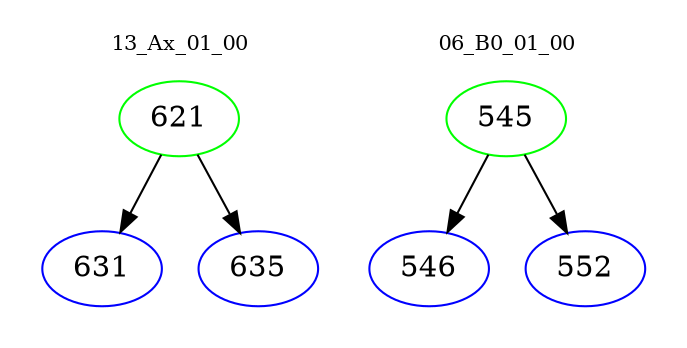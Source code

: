 digraph{
subgraph cluster_0 {
color = white
label = "13_Ax_01_00";
fontsize=10;
T0_621 [label="621", color="green"]
T0_621 -> T0_631 [color="black"]
T0_631 [label="631", color="blue"]
T0_621 -> T0_635 [color="black"]
T0_635 [label="635", color="blue"]
}
subgraph cluster_1 {
color = white
label = "06_B0_01_00";
fontsize=10;
T1_545 [label="545", color="green"]
T1_545 -> T1_546 [color="black"]
T1_546 [label="546", color="blue"]
T1_545 -> T1_552 [color="black"]
T1_552 [label="552", color="blue"]
}
}
